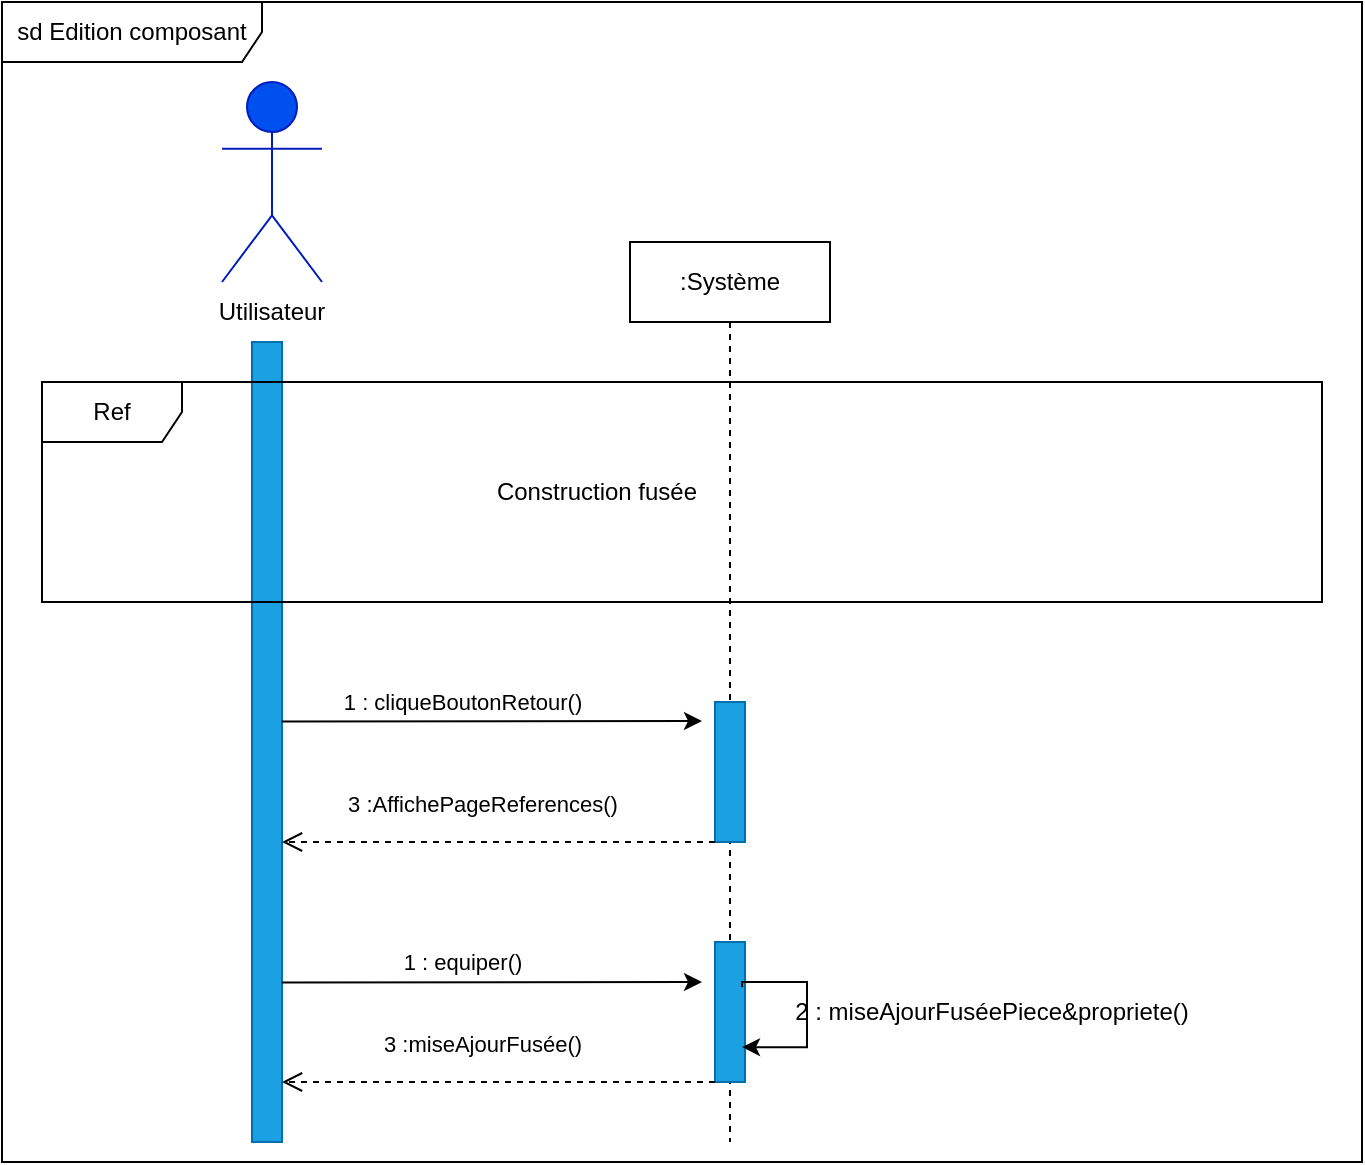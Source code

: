<mxfile version="20.6.0" type="device"><diagram id="M-pu-cOKjHEZvPsEpOY4" name="Page-1"><mxGraphModel dx="1635" dy="902" grid="1" gridSize="10" guides="1" tooltips="1" connect="1" arrows="1" fold="1" page="1" pageScale="1" pageWidth="827" pageHeight="1169" math="0" shadow="0"><root><mxCell id="0"/><mxCell id="1" parent="0"/><mxCell id="OMeM30PVV8WrVPDrTTRZ-74" value="sd Edition composant" style="shape=umlFrame;whiteSpace=wrap;html=1;width=130;height=30;" parent="1" vertex="1"><mxGeometry y="150" width="680" height="580" as="geometry"/></mxCell><mxCell id="OMeM30PVV8WrVPDrTTRZ-1" value="&lt;b&gt;Utilisateur&lt;/b&gt;" style="shape=umlActor;verticalLabelPosition=bottom;verticalAlign=top;html=1;fillColor=#0050ef;fontColor=#ffffff;strokeColor=#001DBC;" parent="1" vertex="1"><mxGeometry x="110" y="190" width="50" height="100" as="geometry"/></mxCell><mxCell id="OMeM30PVV8WrVPDrTTRZ-2" value="Utilisateur" style="text;html=1;strokeColor=none;fillColor=none;align=center;verticalAlign=middle;whiteSpace=wrap;rounded=0;" parent="1" vertex="1"><mxGeometry x="105" y="290" width="60" height="30" as="geometry"/></mxCell><mxCell id="OMeM30PVV8WrVPDrTTRZ-3" value=":Système" style="shape=umlLifeline;perimeter=lifelinePerimeter;whiteSpace=wrap;html=1;container=1;collapsible=0;recursiveResize=0;outlineConnect=0;size=40;" parent="1" vertex="1"><mxGeometry x="314" y="270" width="100" height="450" as="geometry"/></mxCell><mxCell id="OMeM30PVV8WrVPDrTTRZ-10" value="" style="rounded=0;whiteSpace=wrap;html=1;fillColor=#1ba1e2;fontColor=#ffffff;strokeColor=#006EAF;" parent="OMeM30PVV8WrVPDrTTRZ-3" vertex="1"><mxGeometry x="42.5" y="350" width="15" height="70" as="geometry"/></mxCell><mxCell id="TaUc2MmarQRVEoHLihkq-80" value="" style="rounded=0;whiteSpace=wrap;html=1;fillColor=#1ba1e2;fontColor=#ffffff;strokeColor=#006EAF;" parent="OMeM30PVV8WrVPDrTTRZ-3" vertex="1"><mxGeometry x="42.5" y="230" width="15" height="70" as="geometry"/></mxCell><mxCell id="OMeM30PVV8WrVPDrTTRZ-9" value="" style="rounded=0;whiteSpace=wrap;html=1;fillColor=#1ba1e2;fontColor=#ffffff;strokeColor=#006EAF;" parent="1" vertex="1"><mxGeometry x="125" y="320" width="15" height="400" as="geometry"/></mxCell><mxCell id="OMeM30PVV8WrVPDrTTRZ-13" value="2 : miseAjourFuséePiece&amp;amp;propriete()" style="text;html=1;strokeColor=none;fillColor=none;align=center;verticalAlign=middle;whiteSpace=wrap;rounded=0;" parent="1" vertex="1"><mxGeometry x="390" y="640" width="210" height="30" as="geometry"/></mxCell><mxCell id="TaUc2MmarQRVEoHLihkq-58" value="Ref " style="shape=umlFrame;whiteSpace=wrap;html=1;width=70;height=30;fillStyle=auto;sketch=0;shadow=0;" parent="1" vertex="1"><mxGeometry x="20" y="340" width="640" height="110" as="geometry"/></mxCell><mxCell id="TaUc2MmarQRVEoHLihkq-75" value="1 : equiper()" style="endArrow=classic;html=1;rounded=0;exitX=1;exitY=0.66;exitDx=0;exitDy=0;exitPerimeter=0;" parent="1" edge="1"><mxGeometry x="-0.143" y="10" width="50" height="50" relative="1" as="geometry"><mxPoint x="140" y="640.2" as="sourcePoint"/><mxPoint x="350" y="640" as="targetPoint"/><mxPoint as="offset"/></mxGeometry></mxCell><mxCell id="TaUc2MmarQRVEoHLihkq-77" style="edgeStyle=orthogonalEdgeStyle;rounded=0;orthogonalLoop=1;jettySize=auto;html=1;exitX=1;exitY=0.25;exitDx=0;exitDy=0;entryX=1;entryY=0.75;entryDx=0;entryDy=0;" parent="1" edge="1"><mxGeometry relative="1" as="geometry"><Array as="points"><mxPoint x="370.5" y="640.04"/><mxPoint x="402.5" y="640.04"/><mxPoint x="402.5" y="673.04"/></Array><mxPoint x="370.03" y="642.56" as="sourcePoint"/><mxPoint x="370.03" y="672.56" as="targetPoint"/></mxGeometry></mxCell><mxCell id="TaUc2MmarQRVEoHLihkq-82" value="1 : cliqueBoutonRetour()" style="endArrow=classic;html=1;rounded=0;exitX=1;exitY=0.66;exitDx=0;exitDy=0;exitPerimeter=0;" parent="1" edge="1"><mxGeometry x="-0.143" y="10" width="50" height="50" relative="1" as="geometry"><mxPoint x="140" y="509.7" as="sourcePoint"/><mxPoint x="350" y="509.5" as="targetPoint"/><mxPoint as="offset"/></mxGeometry></mxCell><mxCell id="TaUc2MmarQRVEoHLihkq-86" value="3 :AffichePageReferences() " style="html=1;verticalAlign=bottom;endArrow=open;dashed=1;endSize=8;rounded=0;exitX=0;exitY=1;exitDx=0;exitDy=0;" parent="1" edge="1"><mxGeometry x="0.076" y="-10" relative="1" as="geometry"><mxPoint x="356.5" y="570" as="sourcePoint"/><mxPoint x="140" y="570" as="targetPoint"/><mxPoint as="offset"/><Array as="points"><mxPoint x="340" y="570"/><mxPoint x="280" y="570"/><mxPoint x="260" y="570"/></Array></mxGeometry></mxCell><mxCell id="TaUc2MmarQRVEoHLihkq-87" value="3 :miseAjourFusée() " style="html=1;verticalAlign=bottom;endArrow=open;dashed=1;endSize=8;rounded=0;exitX=0;exitY=1;exitDx=0;exitDy=0;" parent="1" edge="1"><mxGeometry x="0.076" y="-10" relative="1" as="geometry"><mxPoint x="356.5" y="690" as="sourcePoint"/><mxPoint x="140" y="690" as="targetPoint"/><mxPoint as="offset"/><Array as="points"><mxPoint x="340" y="690"/><mxPoint x="280" y="690"/><mxPoint x="260" y="690"/></Array></mxGeometry></mxCell><UserObject label="Construction fusée" placeholders="1" name="Variable" id="TaUc2MmarQRVEoHLihkq-103"><mxCell style="text;html=1;strokeColor=none;fillColor=none;align=center;verticalAlign=middle;whiteSpace=wrap;overflow=hidden;shadow=0;sketch=0;fillStyle=auto;" parent="1" vertex="1"><mxGeometry x="230" y="385" width="135" height="20" as="geometry"/></mxCell></UserObject></root></mxGraphModel></diagram></mxfile>